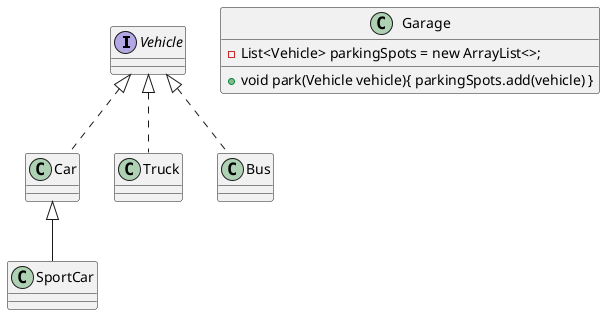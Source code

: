 @startuml

interface Vehicle {
}

class Car implements Vehicle {}

class SportCar extends Car {}

class Truck implements Vehicle {}

class Bus implements Vehicle {}

class Garage {
    -List<Vehicle> parkingSpots = new ArrayList<>;
}

Garage : +void park(Vehicle vehicle){ parkingSpots.add(vehicle) }

@enduml